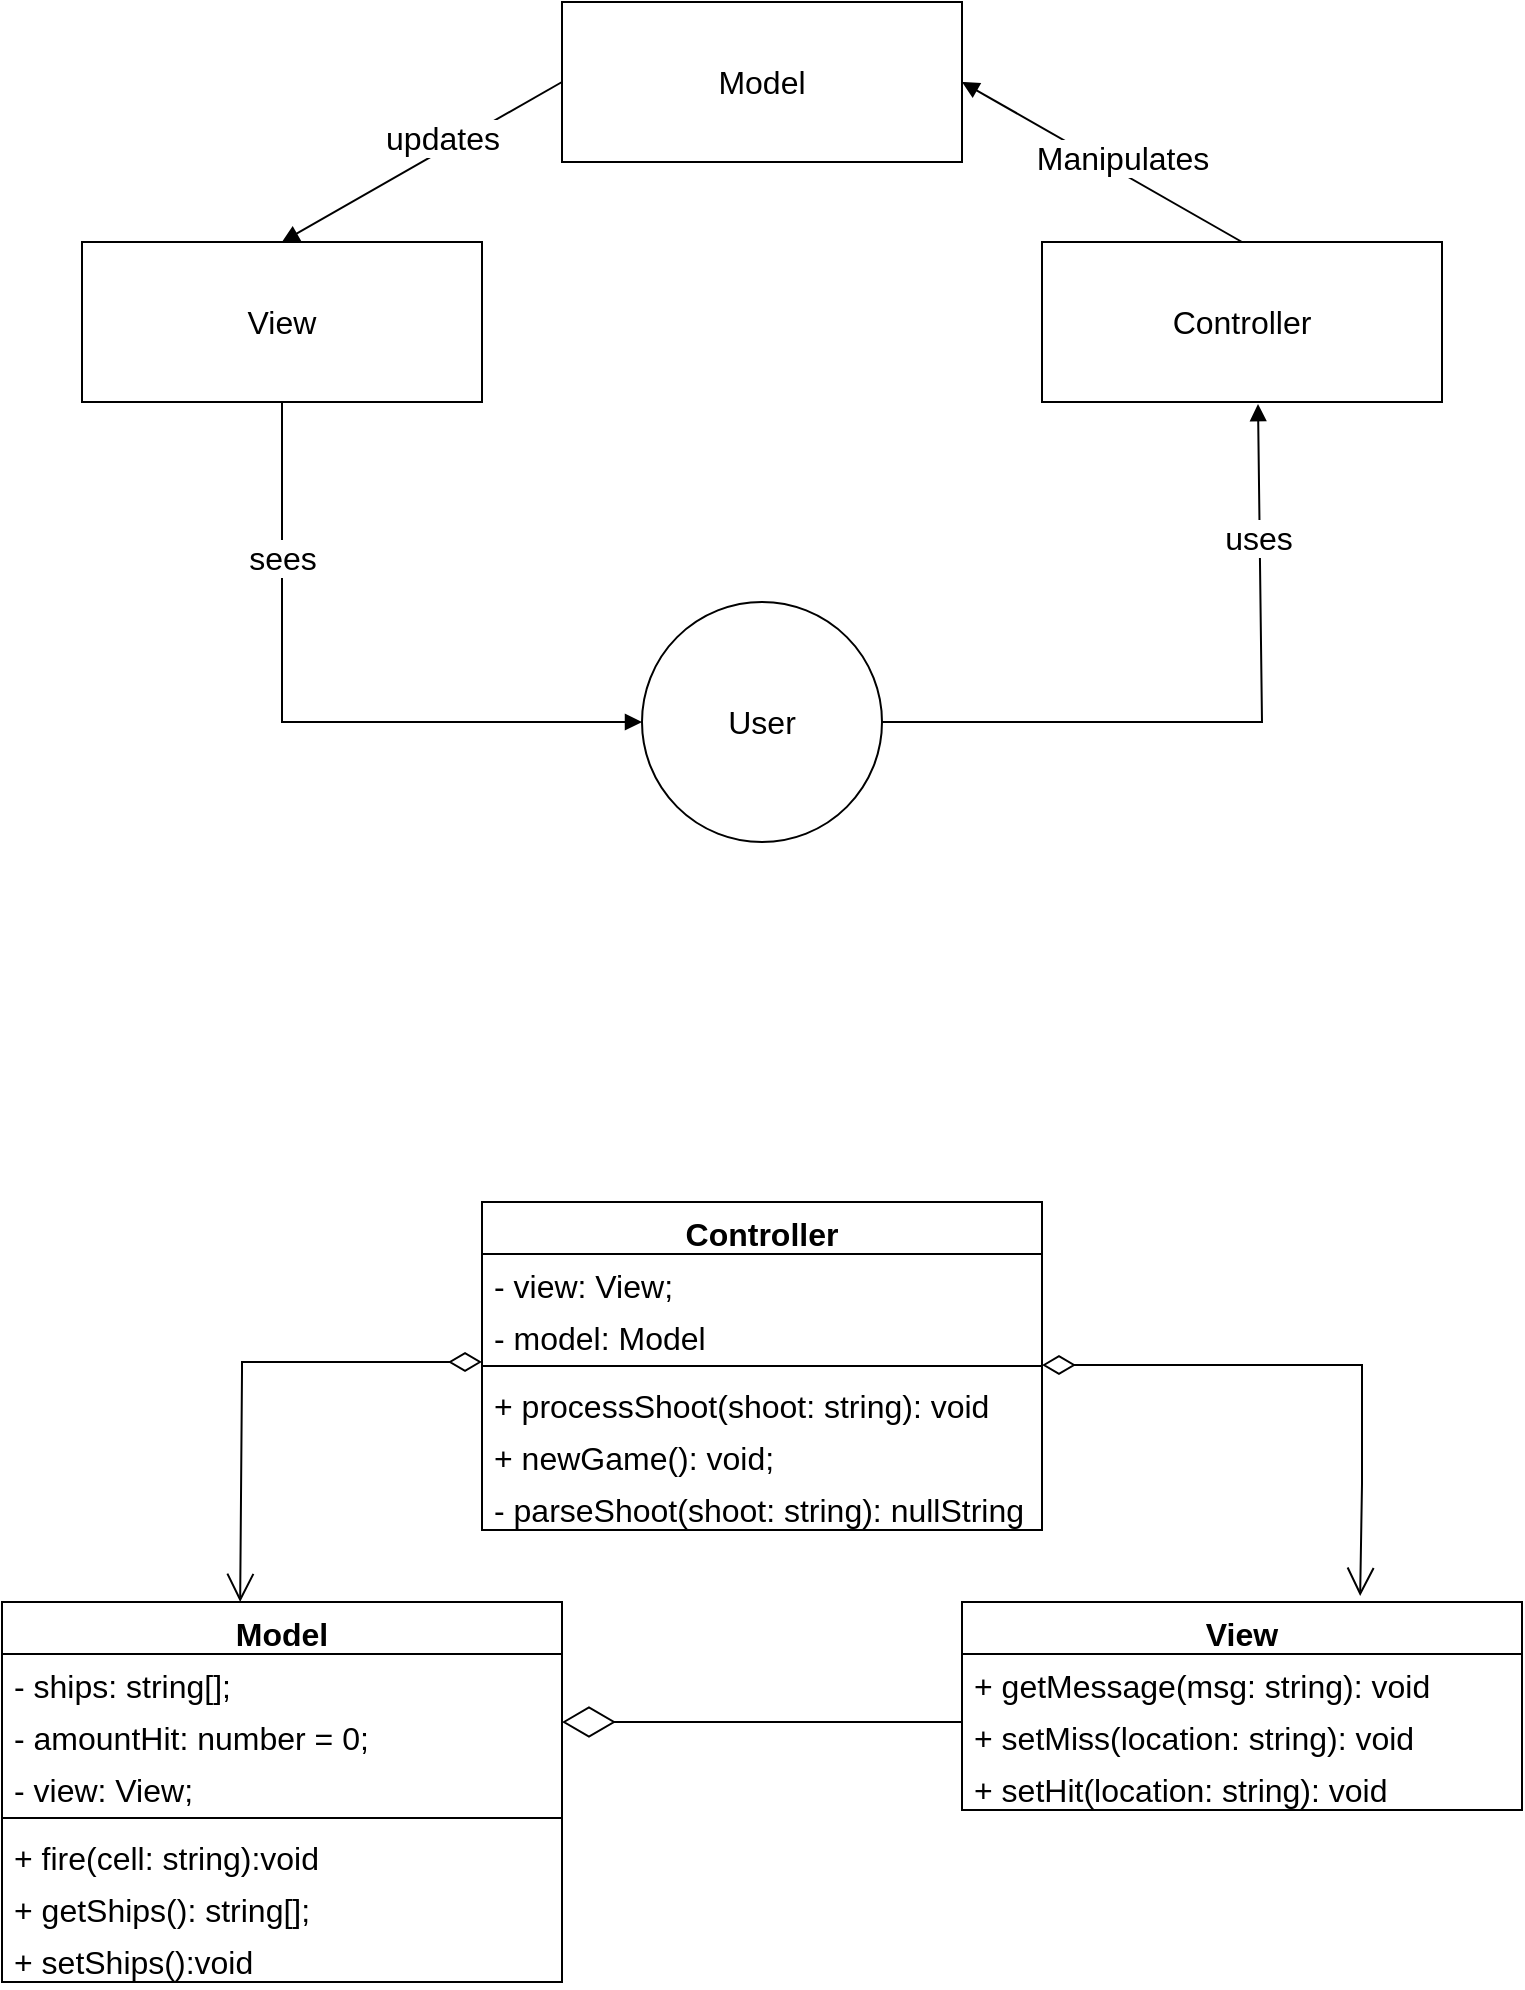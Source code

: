 <mxfile version="20.8.16" type="device"><diagram name="Page-1" id="-tbBufOWOoDLNJZ39j_C"><mxGraphModel dx="954" dy="600" grid="1" gridSize="10" guides="1" tooltips="1" connect="1" arrows="1" fold="1" page="1" pageScale="1" pageWidth="700" pageHeight="1000" math="0" shadow="0"><root><mxCell id="0"/><mxCell id="1" parent="0"/><mxCell id="zrXres7gAgWN8kIZsdcn-1" value="&lt;font style=&quot;font-size: 16px;&quot;&gt;Model&lt;/font&gt;" style="rounded=0;whiteSpace=wrap;html=1;" vertex="1" parent="1"><mxGeometry x="600" y="120" width="200" height="80" as="geometry"/></mxCell><mxCell id="zrXres7gAgWN8kIZsdcn-2" value="&lt;font style=&quot;font-size: 16px;&quot;&gt;View&lt;/font&gt;" style="rounded=0;whiteSpace=wrap;html=1;" vertex="1" parent="1"><mxGeometry x="360" y="240" width="200" height="80" as="geometry"/></mxCell><mxCell id="zrXres7gAgWN8kIZsdcn-3" value="&lt;span style=&quot;font-size: 16px;&quot;&gt;Controller&lt;/span&gt;" style="rounded=0;whiteSpace=wrap;html=1;" vertex="1" parent="1"><mxGeometry x="840" y="240" width="200" height="80" as="geometry"/></mxCell><mxCell id="zrXres7gAgWN8kIZsdcn-4" value="User" style="ellipse;whiteSpace=wrap;html=1;aspect=fixed;fontSize=16;" vertex="1" parent="1"><mxGeometry x="640" y="420" width="120" height="120" as="geometry"/></mxCell><mxCell id="zrXres7gAgWN8kIZsdcn-5" value="uses" style="html=1;verticalAlign=bottom;endArrow=block;rounded=0;fontSize=16;exitX=1;exitY=0.5;exitDx=0;exitDy=0;entryX=0.54;entryY=1.013;entryDx=0;entryDy=0;entryPerimeter=0;" edge="1" parent="1" source="zrXres7gAgWN8kIZsdcn-4" target="zrXres7gAgWN8kIZsdcn-3"><mxGeometry x="0.547" y="1" width="80" relative="1" as="geometry"><mxPoint x="860" y="470" as="sourcePoint"/><mxPoint x="940" y="470" as="targetPoint"/><Array as="points"><mxPoint x="950" y="480"/></Array><mxPoint as="offset"/></mxGeometry></mxCell><mxCell id="zrXres7gAgWN8kIZsdcn-7" value="Manipulates" style="html=1;verticalAlign=bottom;endArrow=block;rounded=0;fontSize=16;entryX=1;entryY=0.5;entryDx=0;entryDy=0;exitX=0.5;exitY=0;exitDx=0;exitDy=0;" edge="1" parent="1" source="zrXres7gAgWN8kIZsdcn-3" target="zrXres7gAgWN8kIZsdcn-1"><mxGeometry x="-0.169" y="4" width="80" relative="1" as="geometry"><mxPoint x="920" y="200" as="sourcePoint"/><mxPoint x="1000" y="200" as="targetPoint"/><mxPoint as="offset"/></mxGeometry></mxCell><mxCell id="zrXres7gAgWN8kIZsdcn-8" value="updates" style="html=1;verticalAlign=bottom;endArrow=block;rounded=0;fontSize=16;exitX=0;exitY=0.5;exitDx=0;exitDy=0;entryX=0.5;entryY=0;entryDx=0;entryDy=0;" edge="1" parent="1" source="zrXres7gAgWN8kIZsdcn-1" target="zrXres7gAgWN8kIZsdcn-2"><mxGeometry x="-0.108" y="5" width="80" relative="1" as="geometry"><mxPoint x="460" y="370" as="sourcePoint"/><mxPoint x="540" y="370" as="targetPoint"/><mxPoint as="offset"/></mxGeometry></mxCell><mxCell id="zrXres7gAgWN8kIZsdcn-9" value="sees" style="html=1;verticalAlign=bottom;endArrow=block;rounded=0;fontSize=16;exitX=0.5;exitY=1;exitDx=0;exitDy=0;entryX=0;entryY=0.5;entryDx=0;entryDy=0;" edge="1" parent="1" source="zrXres7gAgWN8kIZsdcn-2" target="zrXres7gAgWN8kIZsdcn-4"><mxGeometry x="-0.471" width="80" relative="1" as="geometry"><mxPoint x="460" y="370" as="sourcePoint"/><mxPoint x="540" y="370" as="targetPoint"/><Array as="points"><mxPoint x="460" y="480"/></Array><mxPoint as="offset"/></mxGeometry></mxCell><mxCell id="zrXres7gAgWN8kIZsdcn-10" value="View" style="swimlane;fontStyle=1;align=center;verticalAlign=top;childLayout=stackLayout;horizontal=1;startSize=26;horizontalStack=0;resizeParent=1;resizeParentMax=0;resizeLast=0;collapsible=1;marginBottom=0;fontSize=16;" vertex="1" parent="1"><mxGeometry x="800" y="920" width="280" height="104" as="geometry"/></mxCell><mxCell id="zrXres7gAgWN8kIZsdcn-13" value="+ getMessage(msg: string): void" style="text;strokeColor=none;fillColor=none;align=left;verticalAlign=top;spacingLeft=4;spacingRight=4;overflow=hidden;rotatable=0;points=[[0,0.5],[1,0.5]];portConstraint=eastwest;fontSize=16;" vertex="1" parent="zrXres7gAgWN8kIZsdcn-10"><mxGeometry y="26" width="280" height="26" as="geometry"/></mxCell><mxCell id="zrXres7gAgWN8kIZsdcn-23" value="+ setMiss(location: string): void" style="text;strokeColor=none;fillColor=none;align=left;verticalAlign=top;spacingLeft=4;spacingRight=4;overflow=hidden;rotatable=0;points=[[0,0.5],[1,0.5]];portConstraint=eastwest;fontSize=16;" vertex="1" parent="zrXres7gAgWN8kIZsdcn-10"><mxGeometry y="52" width="280" height="26" as="geometry"/></mxCell><mxCell id="zrXres7gAgWN8kIZsdcn-22" value="+ setHit(location: string): void" style="text;strokeColor=none;fillColor=none;align=left;verticalAlign=top;spacingLeft=4;spacingRight=4;overflow=hidden;rotatable=0;points=[[0,0.5],[1,0.5]];portConstraint=eastwest;fontSize=16;" vertex="1" parent="zrXres7gAgWN8kIZsdcn-10"><mxGeometry y="78" width="280" height="26" as="geometry"/></mxCell><mxCell id="zrXres7gAgWN8kIZsdcn-32" value="Model" style="swimlane;fontStyle=1;align=center;verticalAlign=top;childLayout=stackLayout;horizontal=1;startSize=26;horizontalStack=0;resizeParent=1;resizeParentMax=0;resizeLast=0;collapsible=1;marginBottom=0;fontSize=16;" vertex="1" parent="1"><mxGeometry x="320" y="920" width="280" height="190" as="geometry"/></mxCell><mxCell id="zrXres7gAgWN8kIZsdcn-36" value="- ships: string[];&#10;" style="text;strokeColor=none;fillColor=none;align=left;verticalAlign=top;spacingLeft=4;spacingRight=4;overflow=hidden;rotatable=0;points=[[0,0.5],[1,0.5]];portConstraint=eastwest;fontSize=16;" vertex="1" parent="zrXres7gAgWN8kIZsdcn-32"><mxGeometry y="26" width="280" height="26" as="geometry"/></mxCell><mxCell id="zrXres7gAgWN8kIZsdcn-33" value="- amountHit: number = 0;" style="text;strokeColor=none;fillColor=none;align=left;verticalAlign=top;spacingLeft=4;spacingRight=4;overflow=hidden;rotatable=0;points=[[0,0.5],[1,0.5]];portConstraint=eastwest;fontSize=16;" vertex="1" parent="zrXres7gAgWN8kIZsdcn-32"><mxGeometry y="52" width="280" height="26" as="geometry"/></mxCell><mxCell id="zrXres7gAgWN8kIZsdcn-46" value="- view: View;" style="text;strokeColor=none;fillColor=none;align=left;verticalAlign=top;spacingLeft=4;spacingRight=4;overflow=hidden;rotatable=0;points=[[0,0.5],[1,0.5]];portConstraint=eastwest;fontSize=16;" vertex="1" parent="zrXres7gAgWN8kIZsdcn-32"><mxGeometry y="78" width="280" height="26" as="geometry"/></mxCell><mxCell id="zrXres7gAgWN8kIZsdcn-34" value="" style="line;strokeWidth=1;fillColor=none;align=left;verticalAlign=middle;spacingTop=-1;spacingLeft=3;spacingRight=3;rotatable=0;labelPosition=right;points=[];portConstraint=eastwest;strokeColor=inherit;fontSize=16;" vertex="1" parent="zrXres7gAgWN8kIZsdcn-32"><mxGeometry y="104" width="280" height="8" as="geometry"/></mxCell><mxCell id="zrXres7gAgWN8kIZsdcn-37" value="+ fire(cell: string):void" style="text;strokeColor=none;fillColor=none;align=left;verticalAlign=top;spacingLeft=4;spacingRight=4;overflow=hidden;rotatable=0;points=[[0,0.5],[1,0.5]];portConstraint=eastwest;fontSize=16;" vertex="1" parent="zrXres7gAgWN8kIZsdcn-32"><mxGeometry y="112" width="280" height="26" as="geometry"/></mxCell><mxCell id="zrXres7gAgWN8kIZsdcn-35" value="+ getShips(): string[];" style="text;strokeColor=none;fillColor=none;align=left;verticalAlign=top;spacingLeft=4;spacingRight=4;overflow=hidden;rotatable=0;points=[[0,0.5],[1,0.5]];portConstraint=eastwest;fontSize=16;" vertex="1" parent="zrXres7gAgWN8kIZsdcn-32"><mxGeometry y="138" width="280" height="26" as="geometry"/></mxCell><mxCell id="zrXres7gAgWN8kIZsdcn-38" value="+ setShips():void" style="text;strokeColor=none;fillColor=none;align=left;verticalAlign=top;spacingLeft=4;spacingRight=4;overflow=hidden;rotatable=0;points=[[0,0.5],[1,0.5]];portConstraint=eastwest;fontSize=16;" vertex="1" parent="zrXres7gAgWN8kIZsdcn-32"><mxGeometry y="164" width="280" height="26" as="geometry"/></mxCell><mxCell id="zrXres7gAgWN8kIZsdcn-39" value="Controller" style="swimlane;fontStyle=1;align=center;verticalAlign=top;childLayout=stackLayout;horizontal=1;startSize=26;horizontalStack=0;resizeParent=1;resizeParentMax=0;resizeLast=0;collapsible=1;marginBottom=0;fontSize=16;" vertex="1" parent="1"><mxGeometry x="560" y="720" width="280" height="164" as="geometry"/></mxCell><mxCell id="zrXres7gAgWN8kIZsdcn-47" value="- view: View;" style="text;strokeColor=none;fillColor=none;align=left;verticalAlign=top;spacingLeft=4;spacingRight=4;overflow=hidden;rotatable=0;points=[[0,0.5],[1,0.5]];portConstraint=eastwest;fontSize=16;" vertex="1" parent="zrXres7gAgWN8kIZsdcn-39"><mxGeometry y="26" width="280" height="26" as="geometry"/></mxCell><mxCell id="zrXres7gAgWN8kIZsdcn-48" value="- model: Model" style="text;strokeColor=none;fillColor=none;align=left;verticalAlign=top;spacingLeft=4;spacingRight=4;overflow=hidden;rotatable=0;points=[[0,0.5],[1,0.5]];portConstraint=eastwest;fontSize=16;" vertex="1" parent="zrXres7gAgWN8kIZsdcn-39"><mxGeometry y="52" width="280" height="26" as="geometry"/></mxCell><mxCell id="zrXres7gAgWN8kIZsdcn-42" value="" style="line;strokeWidth=1;fillColor=none;align=left;verticalAlign=middle;spacingTop=-1;spacingLeft=3;spacingRight=3;rotatable=0;labelPosition=right;points=[];portConstraint=eastwest;strokeColor=inherit;fontSize=16;" vertex="1" parent="zrXres7gAgWN8kIZsdcn-39"><mxGeometry y="78" width="280" height="8" as="geometry"/></mxCell><mxCell id="zrXres7gAgWN8kIZsdcn-43" value="+ processShoot(shoot: string): void" style="text;strokeColor=none;fillColor=none;align=left;verticalAlign=top;spacingLeft=4;spacingRight=4;overflow=hidden;rotatable=0;points=[[0,0.5],[1,0.5]];portConstraint=eastwest;fontSize=16;" vertex="1" parent="zrXres7gAgWN8kIZsdcn-39"><mxGeometry y="86" width="280" height="26" as="geometry"/></mxCell><mxCell id="zrXres7gAgWN8kIZsdcn-44" value="+ newGame(): void;" style="text;strokeColor=none;fillColor=none;align=left;verticalAlign=top;spacingLeft=4;spacingRight=4;overflow=hidden;rotatable=0;points=[[0,0.5],[1,0.5]];portConstraint=eastwest;fontSize=16;" vertex="1" parent="zrXres7gAgWN8kIZsdcn-39"><mxGeometry y="112" width="280" height="26" as="geometry"/></mxCell><mxCell id="zrXres7gAgWN8kIZsdcn-45" value="- parseShoot(shoot: string): nullString" style="text;strokeColor=none;fillColor=none;align=left;verticalAlign=top;spacingLeft=4;spacingRight=4;overflow=hidden;rotatable=0;points=[[0,0.5],[1,0.5]];portConstraint=eastwest;fontSize=16;" vertex="1" parent="zrXres7gAgWN8kIZsdcn-39"><mxGeometry y="138" width="280" height="26" as="geometry"/></mxCell><mxCell id="zrXres7gAgWN8kIZsdcn-49" value="" style="endArrow=open;html=1;endSize=12;startArrow=diamondThin;startSize=14;startFill=0;edgeStyle=orthogonalEdgeStyle;align=left;verticalAlign=bottom;rounded=0;fontSize=16;entryX=0.711;entryY=-0.029;entryDx=0;entryDy=0;entryPerimeter=0;" edge="1" parent="1" target="zrXres7gAgWN8kIZsdcn-10"><mxGeometry x="-1" y="3" relative="1" as="geometry"><mxPoint x="840" y="801.5" as="sourcePoint"/><mxPoint x="1000" y="801.5" as="targetPoint"/><Array as="points"><mxPoint x="1000" y="802"/><mxPoint x="1000" y="861"/></Array></mxGeometry></mxCell><mxCell id="zrXres7gAgWN8kIZsdcn-50" value="" style="endArrow=open;html=1;endSize=12;startArrow=diamondThin;startSize=14;startFill=0;edgeStyle=orthogonalEdgeStyle;align=left;verticalAlign=bottom;rounded=0;fontSize=16;entryX=0.711;entryY=-0.029;entryDx=0;entryDy=0;entryPerimeter=0;exitX=0;exitY=0.25;exitDx=0;exitDy=0;exitPerimeter=0;" edge="1" parent="1" source="zrXres7gAgWN8kIZsdcn-42"><mxGeometry x="-0.75" relative="1" as="geometry"><mxPoint x="280" y="804.52" as="sourcePoint"/><mxPoint x="439.08" y="920.004" as="targetPoint"/><Array as="points"><mxPoint x="440" y="800"/><mxPoint x="440" y="805"/></Array><mxPoint as="offset"/></mxGeometry></mxCell><mxCell id="zrXres7gAgWN8kIZsdcn-51" value="" style="endArrow=diamondThin;endFill=0;endSize=24;html=1;rounded=0;fontSize=16;" edge="1" parent="1"><mxGeometry width="160" relative="1" as="geometry"><mxPoint x="800" y="980" as="sourcePoint"/><mxPoint x="600" y="980" as="targetPoint"/></mxGeometry></mxCell></root></mxGraphModel></diagram></mxfile>